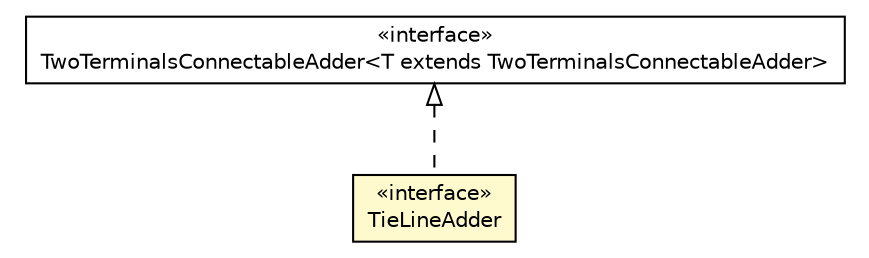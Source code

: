 #!/usr/local/bin/dot
#
# Class diagram 
# Generated by UMLGraph version R5_6 (http://www.umlgraph.org/)
#

digraph G {
	edge [fontname="Helvetica",fontsize=10,labelfontname="Helvetica",labelfontsize=10];
	node [fontname="Helvetica",fontsize=10,shape=plaintext];
	nodesep=0.25;
	ranksep=0.5;
	// eu.itesla_project.iidm.network.TieLineAdder
	c9887 [label=<<table title="eu.itesla_project.iidm.network.TieLineAdder" border="0" cellborder="1" cellspacing="0" cellpadding="2" port="p" bgcolor="lemonChiffon" href="./TieLineAdder.html">
		<tr><td><table border="0" cellspacing="0" cellpadding="1">
<tr><td align="center" balign="center"> &#171;interface&#187; </td></tr>
<tr><td align="center" balign="center"> TieLineAdder </td></tr>
		</table></td></tr>
		</table>>, URL="./TieLineAdder.html", fontname="Helvetica", fontcolor="black", fontsize=10.0];
	// eu.itesla_project.iidm.network.TwoTerminalsConnectableAdder<T extends eu.itesla_project.iidm.network.TwoTerminalsConnectableAdder>
	c9895 [label=<<table title="eu.itesla_project.iidm.network.TwoTerminalsConnectableAdder" border="0" cellborder="1" cellspacing="0" cellpadding="2" port="p" href="./TwoTerminalsConnectableAdder.html">
		<tr><td><table border="0" cellspacing="0" cellpadding="1">
<tr><td align="center" balign="center"> &#171;interface&#187; </td></tr>
<tr><td align="center" balign="center"> TwoTerminalsConnectableAdder&lt;T extends TwoTerminalsConnectableAdder&gt; </td></tr>
		</table></td></tr>
		</table>>, URL="./TwoTerminalsConnectableAdder.html", fontname="Helvetica", fontcolor="black", fontsize=10.0];
	//eu.itesla_project.iidm.network.TieLineAdder implements eu.itesla_project.iidm.network.TwoTerminalsConnectableAdder<T extends eu.itesla_project.iidm.network.TwoTerminalsConnectableAdder>
	c9895:p -> c9887:p [dir=back,arrowtail=empty,style=dashed];
}

